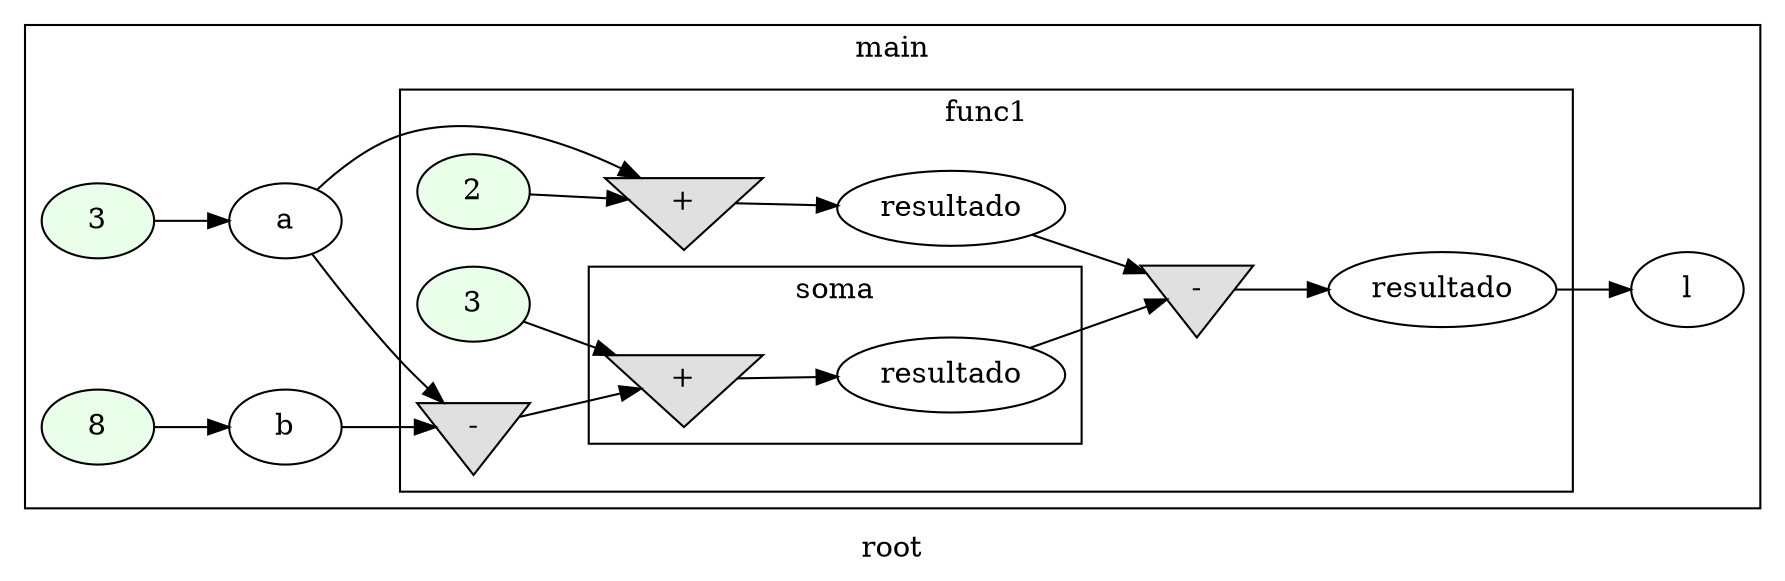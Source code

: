 digraph G
{
rankdir=LR;
label = "root";
subgraph cluster_1 {
label = "main";
parent = "G";
startinglines = "9_16_16";
	node_000001 [ label = "3", style=filled, fillcolor="#E9FFE9", startinglines=17 ]
	node_000002 [ label = "a", startingline=17 ]
	node_000003 [ label = "8", style=filled, fillcolor="#E9FFE9", startinglines=18 ]
	node_000004 [ label = "b", startingline=18 ]
	node_000014 [ label = "l", startingline=13 ]
subgraph cluster_2 {
label = "func1";
parent = "cluster_1";
startinglines = "17_18_19";
	node_000005 [ label = "2", style=filled, fillcolor="#E9FFE9", startinglines=11 ]
	node_000006 [ label = "+", shape=invtriangle, style=filled, fillcolor="#E0E0E0", startinglines=11 ]
	node_000007 [ label = "resultado", startingline=11 ]
	node_000008 [ label = "3", style=filled, fillcolor="#E9FFE9", startinglines=12 ]
	node_000009 [ label = "-", shape=invtriangle, style=filled, fillcolor="#E0E0E0", startinglines=12 ]
	node_000012 [ label = "-", shape=invtriangle, style=filled, fillcolor="#E0E0E0", startinglines=6 ]
	node_000013 [ label = "resultado", startingline=6 ]
subgraph cluster_3 {
label = "soma";
parent = "cluster_2";
startinglines = "19_11_12";
	node_000010 [ label = "+", shape=invtriangle, style=filled, fillcolor="#E0E0E0", startinglines=5 ]
	node_000011 [ label = "resultado", startingline=5 ]
}
}
}
	node_000001 -> node_000002
	node_000002 -> node_000006
	node_000002 -> node_000009
	node_000003 -> node_000004
	node_000004 -> node_000009
	node_000005 -> node_000006
	node_000006 -> node_000007
	node_000007 -> node_000012
	node_000008 -> node_000010
	node_000009 -> node_000010
	node_000012 -> node_000013
	node_000013 -> node_000014
	node_000010 -> node_000011
	node_000011 -> node_000012
}
